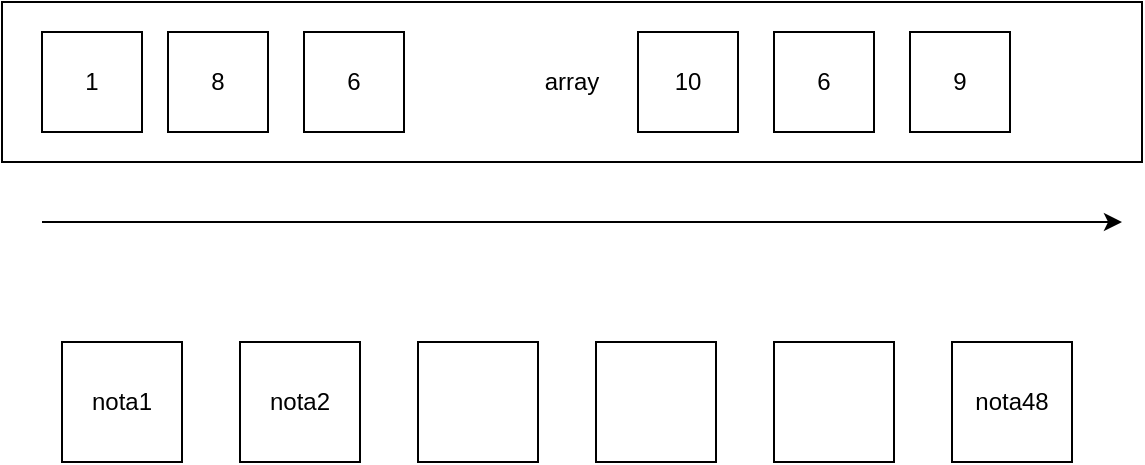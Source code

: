 <mxfile version="22.0.4" type="device">
  <diagram name="Page-1" id="LewQcrkM5FS4CJvVBOjR">
    <mxGraphModel dx="1120" dy="446" grid="1" gridSize="10" guides="1" tooltips="1" connect="1" arrows="1" fold="1" page="1" pageScale="1" pageWidth="1169" pageHeight="827" math="0" shadow="0">
      <root>
        <mxCell id="0" />
        <mxCell id="1" parent="0" />
        <mxCell id="rKrle89ie0SiWbJT6OAT-1" value="nota1" style="rounded=0;whiteSpace=wrap;html=1;" vertex="1" parent="1">
          <mxGeometry x="130" y="220" width="60" height="60" as="geometry" />
        </mxCell>
        <mxCell id="rKrle89ie0SiWbJT6OAT-2" value="nota2" style="rounded=0;whiteSpace=wrap;html=1;" vertex="1" parent="1">
          <mxGeometry x="219" y="220" width="60" height="60" as="geometry" />
        </mxCell>
        <mxCell id="rKrle89ie0SiWbJT6OAT-3" value="" style="rounded=0;whiteSpace=wrap;html=1;" vertex="1" parent="1">
          <mxGeometry x="308" y="220" width="60" height="60" as="geometry" />
        </mxCell>
        <mxCell id="rKrle89ie0SiWbJT6OAT-4" value="" style="rounded=0;whiteSpace=wrap;html=1;" vertex="1" parent="1">
          <mxGeometry x="397" y="220" width="60" height="60" as="geometry" />
        </mxCell>
        <mxCell id="rKrle89ie0SiWbJT6OAT-5" value="" style="rounded=0;whiteSpace=wrap;html=1;" vertex="1" parent="1">
          <mxGeometry x="486" y="220" width="60" height="60" as="geometry" />
        </mxCell>
        <mxCell id="rKrle89ie0SiWbJT6OAT-6" value="nota48" style="rounded=0;whiteSpace=wrap;html=1;" vertex="1" parent="1">
          <mxGeometry x="575" y="220" width="60" height="60" as="geometry" />
        </mxCell>
        <mxCell id="rKrle89ie0SiWbJT6OAT-7" value="array" style="rounded=0;whiteSpace=wrap;html=1;" vertex="1" parent="1">
          <mxGeometry x="100" y="50" width="570" height="80" as="geometry" />
        </mxCell>
        <mxCell id="rKrle89ie0SiWbJT6OAT-9" value="1" style="rounded=0;whiteSpace=wrap;html=1;" vertex="1" parent="1">
          <mxGeometry x="120" y="65" width="50" height="50" as="geometry" />
        </mxCell>
        <mxCell id="rKrle89ie0SiWbJT6OAT-10" value="8" style="rounded=0;whiteSpace=wrap;html=1;" vertex="1" parent="1">
          <mxGeometry x="183" y="65" width="50" height="50" as="geometry" />
        </mxCell>
        <mxCell id="rKrle89ie0SiWbJT6OAT-11" value="6" style="rounded=0;whiteSpace=wrap;html=1;" vertex="1" parent="1">
          <mxGeometry x="251" y="65" width="50" height="50" as="geometry" />
        </mxCell>
        <mxCell id="rKrle89ie0SiWbJT6OAT-12" value="10" style="rounded=0;whiteSpace=wrap;html=1;" vertex="1" parent="1">
          <mxGeometry x="418" y="65" width="50" height="50" as="geometry" />
        </mxCell>
        <mxCell id="rKrle89ie0SiWbJT6OAT-13" value="6" style="rounded=0;whiteSpace=wrap;html=1;" vertex="1" parent="1">
          <mxGeometry x="486" y="65" width="50" height="50" as="geometry" />
        </mxCell>
        <mxCell id="rKrle89ie0SiWbJT6OAT-14" value="9" style="rounded=0;whiteSpace=wrap;html=1;" vertex="1" parent="1">
          <mxGeometry x="554" y="65" width="50" height="50" as="geometry" />
        </mxCell>
        <mxCell id="rKrle89ie0SiWbJT6OAT-16" value="" style="endArrow=classic;html=1;rounded=0;" edge="1" parent="1">
          <mxGeometry width="50" height="50" relative="1" as="geometry">
            <mxPoint x="120" y="160" as="sourcePoint" />
            <mxPoint x="660" y="160" as="targetPoint" />
          </mxGeometry>
        </mxCell>
      </root>
    </mxGraphModel>
  </diagram>
</mxfile>
